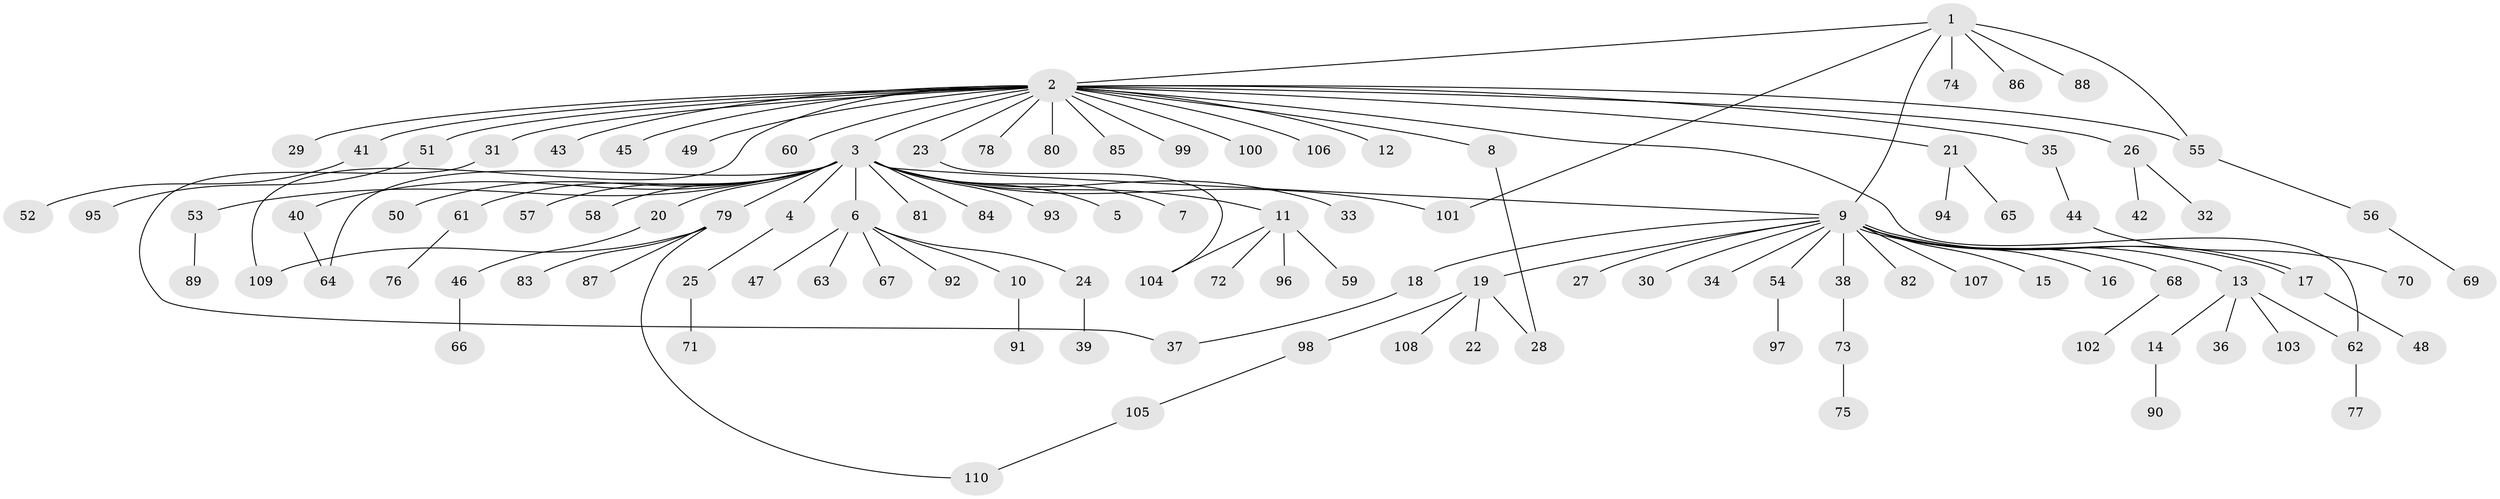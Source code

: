 // Generated by graph-tools (version 1.1) at 2025/25/03/09/25 03:25:55]
// undirected, 110 vertices, 120 edges
graph export_dot {
graph [start="1"]
  node [color=gray90,style=filled];
  1;
  2;
  3;
  4;
  5;
  6;
  7;
  8;
  9;
  10;
  11;
  12;
  13;
  14;
  15;
  16;
  17;
  18;
  19;
  20;
  21;
  22;
  23;
  24;
  25;
  26;
  27;
  28;
  29;
  30;
  31;
  32;
  33;
  34;
  35;
  36;
  37;
  38;
  39;
  40;
  41;
  42;
  43;
  44;
  45;
  46;
  47;
  48;
  49;
  50;
  51;
  52;
  53;
  54;
  55;
  56;
  57;
  58;
  59;
  60;
  61;
  62;
  63;
  64;
  65;
  66;
  67;
  68;
  69;
  70;
  71;
  72;
  73;
  74;
  75;
  76;
  77;
  78;
  79;
  80;
  81;
  82;
  83;
  84;
  85;
  86;
  87;
  88;
  89;
  90;
  91;
  92;
  93;
  94;
  95;
  96;
  97;
  98;
  99;
  100;
  101;
  102;
  103;
  104;
  105;
  106;
  107;
  108;
  109;
  110;
  1 -- 2;
  1 -- 9;
  1 -- 55;
  1 -- 74;
  1 -- 86;
  1 -- 88;
  1 -- 101;
  2 -- 3;
  2 -- 8;
  2 -- 12;
  2 -- 21;
  2 -- 23;
  2 -- 26;
  2 -- 29;
  2 -- 31;
  2 -- 35;
  2 -- 41;
  2 -- 43;
  2 -- 45;
  2 -- 49;
  2 -- 51;
  2 -- 55;
  2 -- 60;
  2 -- 62;
  2 -- 78;
  2 -- 80;
  2 -- 85;
  2 -- 99;
  2 -- 100;
  2 -- 106;
  2 -- 109;
  3 -- 4;
  3 -- 5;
  3 -- 6;
  3 -- 7;
  3 -- 9;
  3 -- 11;
  3 -- 20;
  3 -- 33;
  3 -- 40;
  3 -- 50;
  3 -- 53;
  3 -- 57;
  3 -- 58;
  3 -- 61;
  3 -- 64;
  3 -- 79;
  3 -- 81;
  3 -- 84;
  3 -- 93;
  3 -- 101;
  4 -- 25;
  6 -- 10;
  6 -- 24;
  6 -- 47;
  6 -- 63;
  6 -- 67;
  6 -- 92;
  8 -- 28;
  9 -- 13;
  9 -- 15;
  9 -- 16;
  9 -- 17;
  9 -- 17;
  9 -- 18;
  9 -- 19;
  9 -- 27;
  9 -- 30;
  9 -- 34;
  9 -- 38;
  9 -- 54;
  9 -- 68;
  9 -- 82;
  9 -- 107;
  10 -- 91;
  11 -- 59;
  11 -- 72;
  11 -- 96;
  11 -- 104;
  13 -- 14;
  13 -- 36;
  13 -- 62;
  13 -- 103;
  14 -- 90;
  17 -- 48;
  18 -- 37;
  19 -- 22;
  19 -- 28;
  19 -- 98;
  19 -- 108;
  20 -- 46;
  21 -- 65;
  21 -- 94;
  23 -- 104;
  24 -- 39;
  25 -- 71;
  26 -- 32;
  26 -- 42;
  31 -- 37;
  35 -- 44;
  38 -- 73;
  40 -- 64;
  41 -- 52;
  44 -- 70;
  46 -- 66;
  51 -- 95;
  53 -- 89;
  54 -- 97;
  55 -- 56;
  56 -- 69;
  61 -- 76;
  62 -- 77;
  68 -- 102;
  73 -- 75;
  79 -- 83;
  79 -- 87;
  79 -- 109;
  79 -- 110;
  98 -- 105;
  105 -- 110;
}
